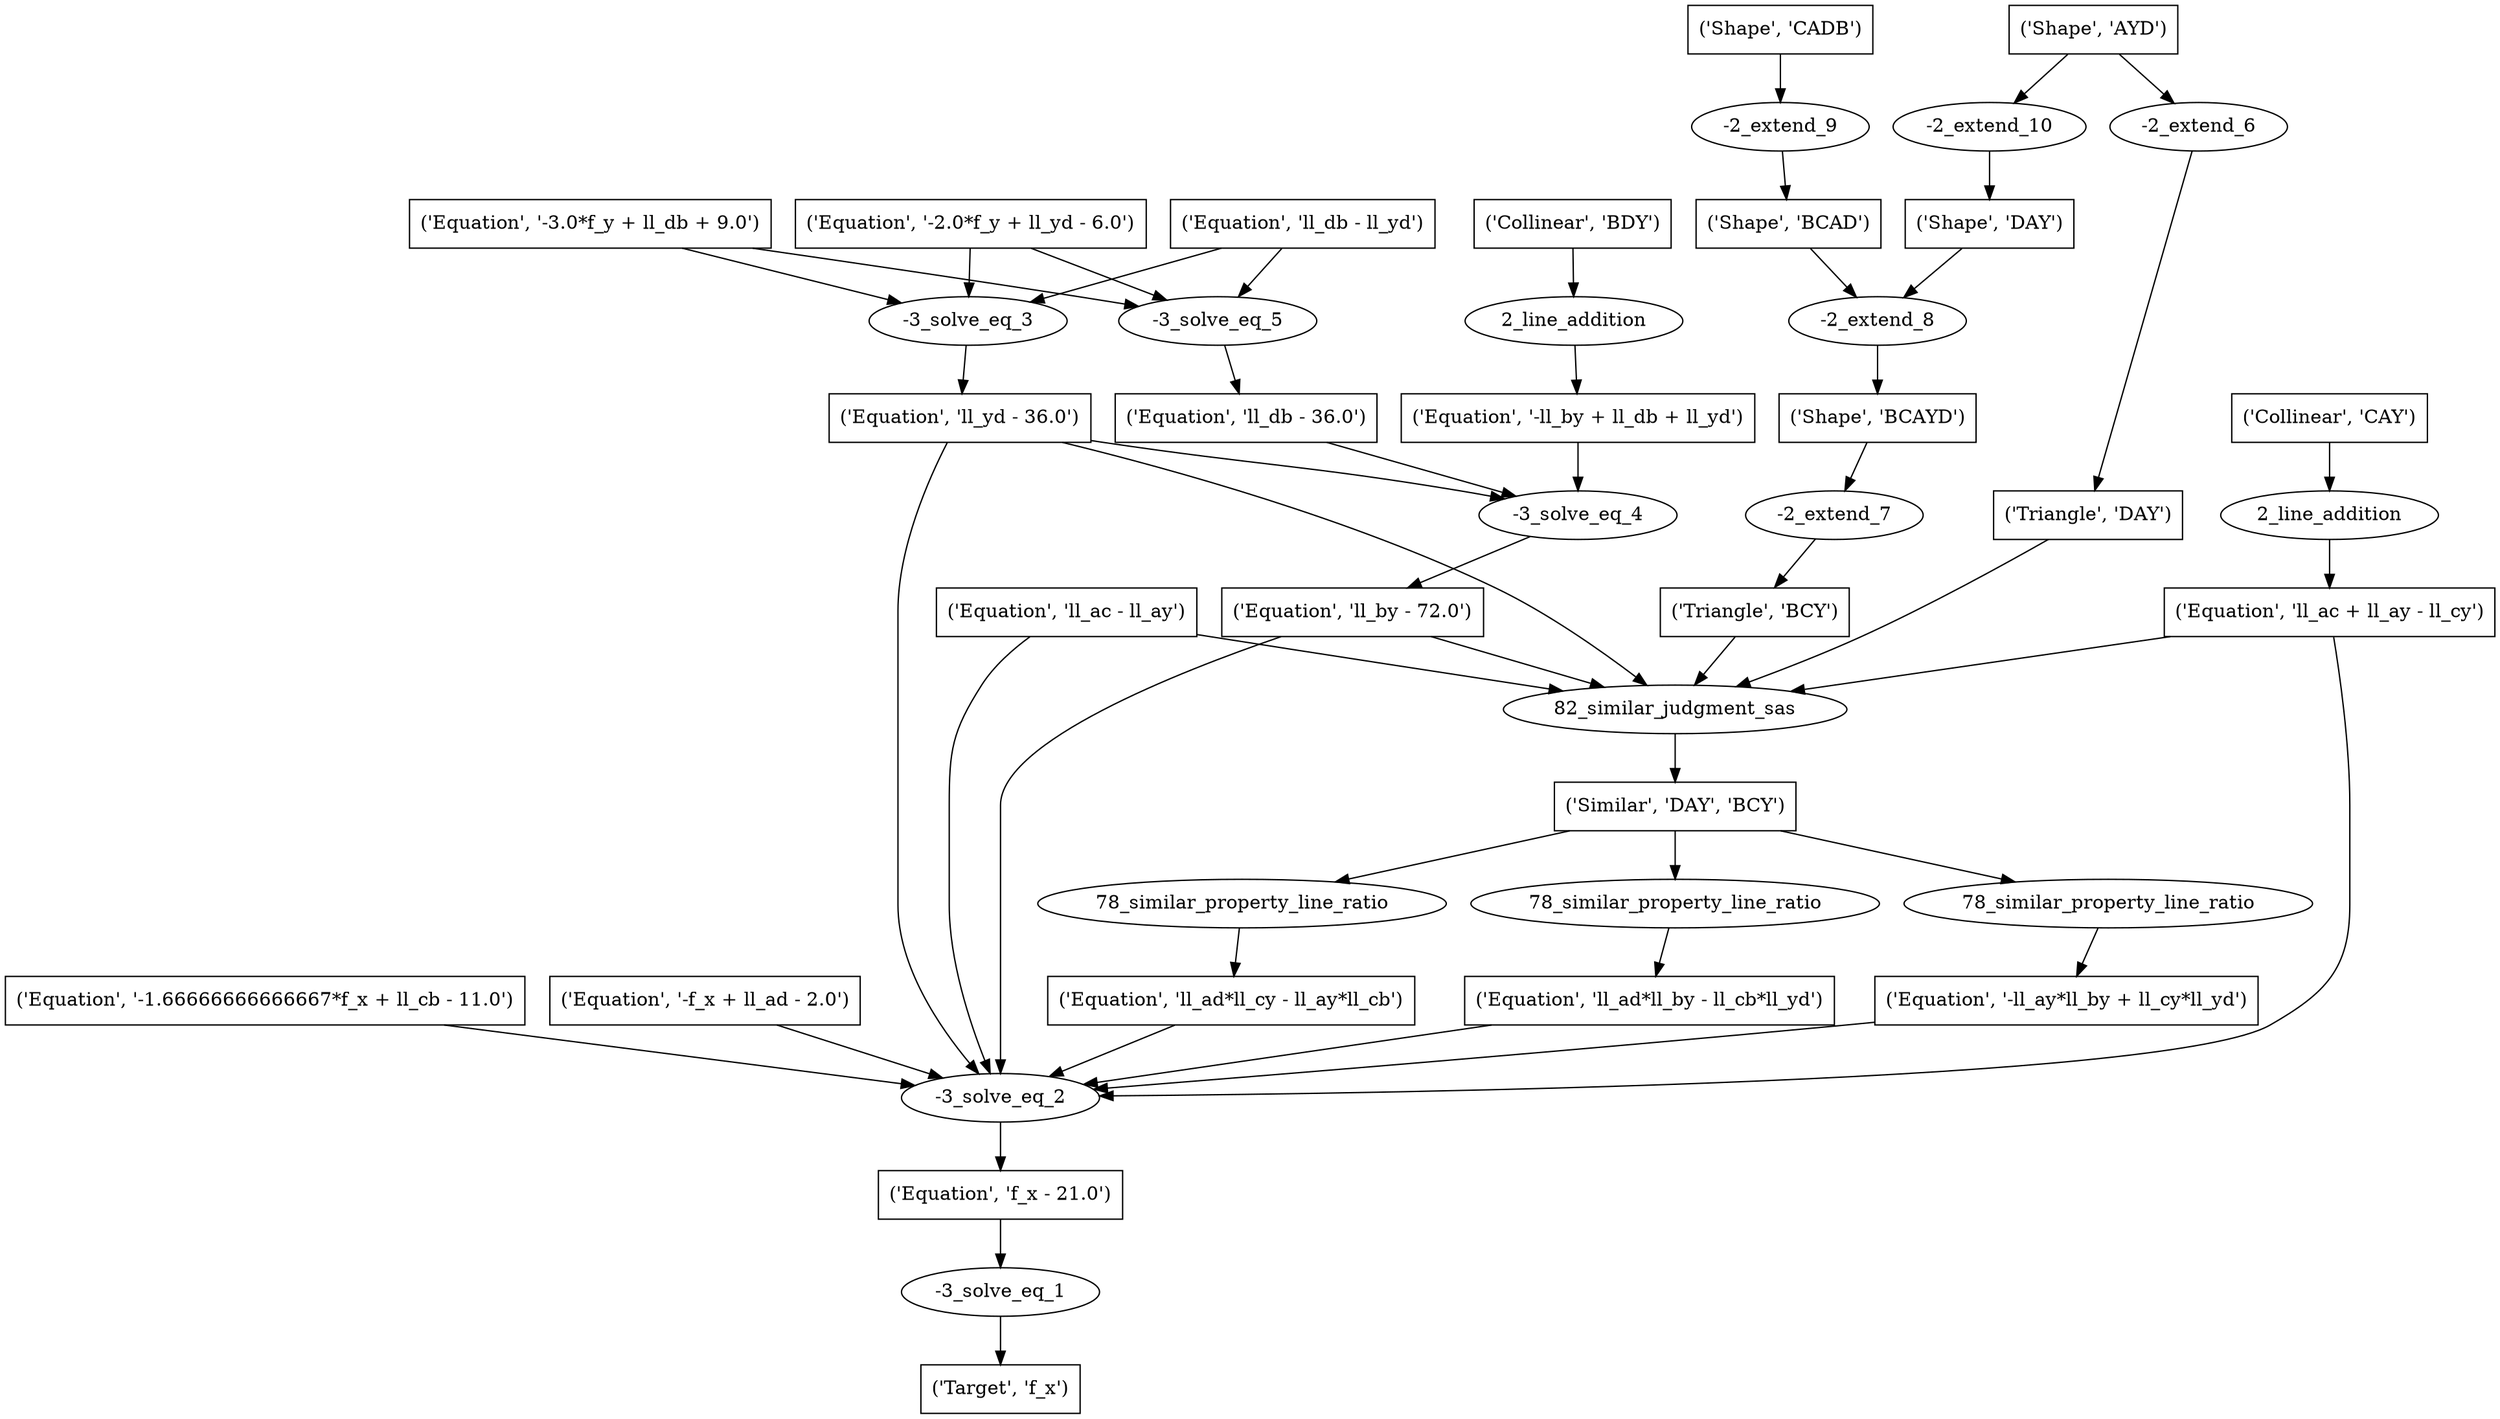 digraph 93 {
	0 [label="('Target', 'f_x')" shape=box]
	1 [label="-3_solve_eq_1"]
	1 -> 0
	2 [label="('Equation', 'f_x - 21.0')" shape=box]
	2 -> 1
	3 [label="-3_solve_eq_2"]
	3 -> 2
	4 [label="('Equation', '-1.66666666666667*f_x + ll_cb - 11.0')" shape=box]
	4 -> 3
	5 [label="('Equation', '-f_x + ll_ad - 2.0')" shape=box]
	5 -> 3
	6 [label="('Equation', 'll_ac - ll_ay')" shape=box]
	6 -> 3
	7 [label="('Equation', 'll_yd - 36.0')" shape=box]
	7 -> 3
	8 [label="('Equation', 'll_ac + ll_ay - ll_cy')" shape=box]
	8 -> 3
	9 [label="('Equation', 'll_by - 72.0')" shape=box]
	9 -> 3
	10 [label="('Equation', 'll_ad*ll_cy - ll_ay*ll_cb')" shape=box]
	10 -> 3
	11 [label="('Equation', 'll_ad*ll_by - ll_cb*ll_yd')" shape=box]
	11 -> 3
	12 [label="('Equation', '-ll_ay*ll_by + ll_cy*ll_yd')" shape=box]
	12 -> 3
	13 [label="-3_solve_eq_3"]
	13 -> 7
	14 [label="('Equation', '-3.0*f_y + ll_db + 9.0')" shape=box]
	14 -> 13
	15 [label="('Equation', '-2.0*f_y + ll_yd - 6.0')" shape=box]
	15 -> 13
	16 [label="('Equation', 'll_db - ll_yd')" shape=box]
	16 -> 13
	17 [label="2_line_addition"]
	17 -> 8
	18 [label="('Collinear', 'CAY')" shape=box]
	18 -> 17
	19 [label="-3_solve_eq_4"]
	19 -> 9
	20 [label="('Equation', 'll_db - 36.0')" shape=box]
	20 -> 19
	7 -> 19
	21 [label="('Equation', '-ll_by + ll_db + ll_yd')" shape=box]
	21 -> 19
	22 [label="78_similar_property_line_ratio"]
	22 -> 10
	23 [label="('Similar', 'DAY', 'BCY')" shape=box]
	23 -> 22
	24 [label="78_similar_property_line_ratio"]
	24 -> 11
	23 -> 24
	25 [label="78_similar_property_line_ratio"]
	25 -> 12
	23 -> 25
	26 [label="-3_solve_eq_5"]
	26 -> 20
	14 -> 26
	15 -> 26
	16 -> 26
	27 [label="2_line_addition"]
	27 -> 21
	28 [label="('Collinear', 'BDY')" shape=box]
	28 -> 27
	29 [label="82_similar_judgment_sas"]
	29 -> 23
	30 [label="('Triangle', 'DAY')" shape=box]
	30 -> 29
	31 [label="('Triangle', 'BCY')" shape=box]
	31 -> 29
	6 -> 29
	7 -> 29
	8 -> 29
	9 -> 29
	32 [label="-2_extend_6"]
	32 -> 30
	33 [label="('Shape', 'AYD')" shape=box]
	33 -> 32
	34 [label="-2_extend_7"]
	34 -> 31
	35 [label="('Shape', 'BCAYD')" shape=box]
	35 -> 34
	36 [label="-2_extend_8"]
	36 -> 35
	37 [label="('Shape', 'BCAD')" shape=box]
	37 -> 36
	38 [label="('Shape', 'DAY')" shape=box]
	38 -> 36
	39 [label="-2_extend_9"]
	39 -> 37
	40 [label="('Shape', 'CADB')" shape=box]
	40 -> 39
	41 [label="-2_extend_10"]
	41 -> 38
	33 -> 41
}

